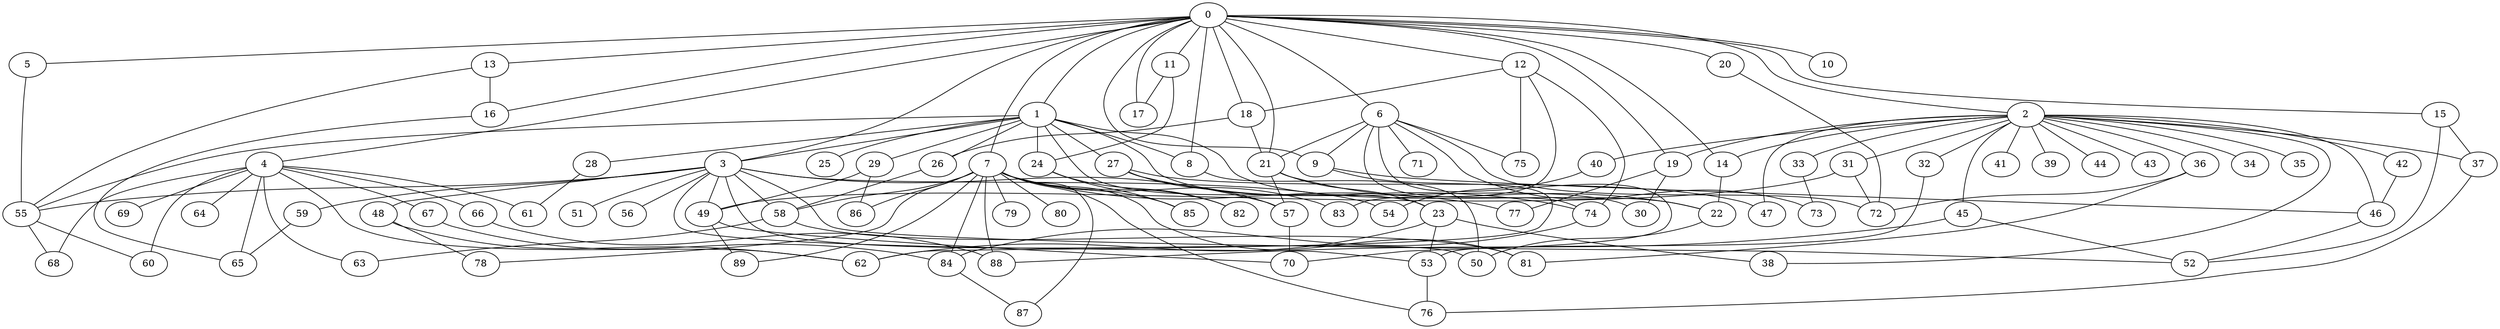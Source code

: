 
graph graphname {
    0 -- 1
0 -- 2
0 -- 3
0 -- 4
0 -- 5
0 -- 6
0 -- 7
0 -- 8
0 -- 9
0 -- 10
0 -- 11
0 -- 12
0 -- 13
0 -- 14
0 -- 15
0 -- 16
0 -- 17
0 -- 18
0 -- 19
0 -- 20
0 -- 21
1 -- 22
1 -- 23
1 -- 24
1 -- 25
1 -- 26
1 -- 27
1 -- 28
1 -- 29
1 -- 30
1 -- 3
1 -- 55
1 -- 8
2 -- 32
2 -- 34
2 -- 35
2 -- 36
2 -- 37
2 -- 38
2 -- 33
2 -- 40
2 -- 41
2 -- 42
2 -- 39
2 -- 44
2 -- 45
2 -- 46
2 -- 47
2 -- 43
2 -- 31
2 -- 19
2 -- 14
3 -- 48
3 -- 49
3 -- 50
3 -- 51
3 -- 52
3 -- 53
3 -- 54
3 -- 55
3 -- 56
3 -- 57
3 -- 58
3 -- 59
4 -- 64
4 -- 66
4 -- 67
4 -- 68
4 -- 69
4 -- 65
4 -- 60
4 -- 61
4 -- 62
4 -- 63
5 -- 55
6 -- 70
6 -- 71
6 -- 72
6 -- 73
6 -- 74
6 -- 75
6 -- 9
6 -- 21
7 -- 76
7 -- 77
7 -- 78
7 -- 79
7 -- 80
7 -- 81
7 -- 82
7 -- 83
7 -- 84
7 -- 85
7 -- 86
7 -- 87
7 -- 88
7 -- 89
7 -- 58
8 -- 50
9 -- 62
9 -- 46
11 -- 24
11 -- 17
12 -- 74
12 -- 75
12 -- 83
12 -- 18
13 -- 55
13 -- 16
14 -- 22
15 -- 52
15 -- 37
16 -- 65
18 -- 26
18 -- 21
19 -- 77
19 -- 30
20 -- 72
21 -- 57
21 -- 23
21 -- 22
22 -- 50
23 -- 38
23 -- 62
23 -- 53
24 -- 85
24 -- 82
26 -- 58
27 -- 57
27 -- 74
27 -- 47
28 -- 61
29 -- 49
29 -- 86
31 -- 49
31 -- 72
32 -- 53
33 -- 73
36 -- 81
36 -- 72
37 -- 76
40 -- 54
42 -- 46
45 -- 88
45 -- 52
46 -- 52
48 -- 62
48 -- 78
49 -- 70
49 -- 89
53 -- 76
55 -- 60
55 -- 68
57 -- 70
58 -- 81
58 -- 63
59 -- 65
66 -- 88
67 -- 84
74 -- 84
84 -- 87

}
